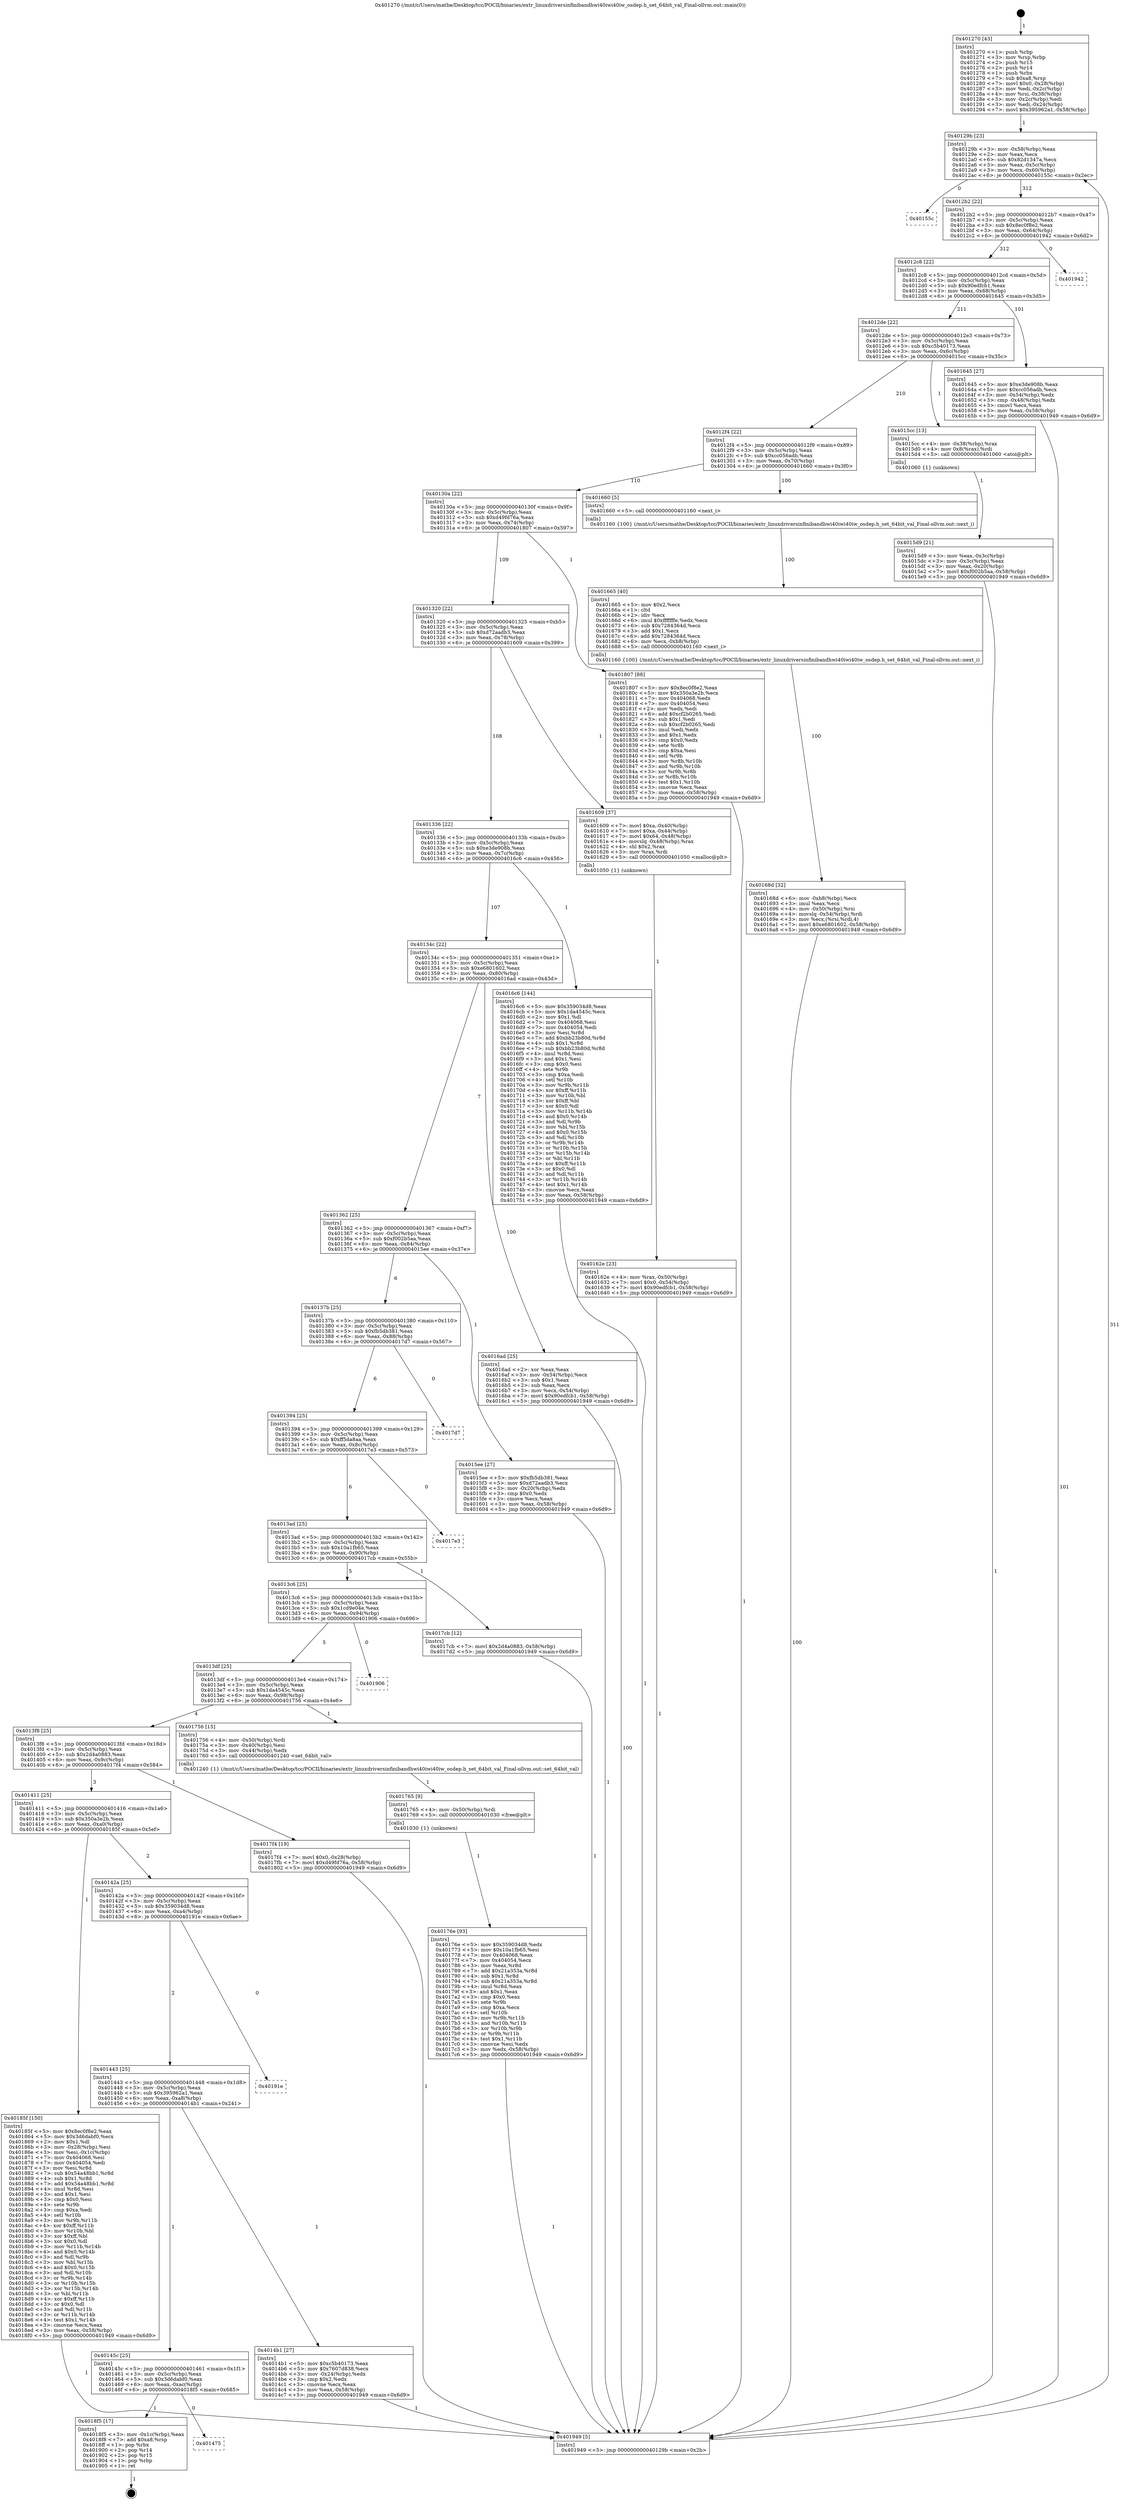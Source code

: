 digraph "0x401270" {
  label = "0x401270 (/mnt/c/Users/mathe/Desktop/tcc/POCII/binaries/extr_linuxdriversinfinibandhwi40iwi40iw_osdep.h_set_64bit_val_Final-ollvm.out::main(0))"
  labelloc = "t"
  node[shape=record]

  Entry [label="",width=0.3,height=0.3,shape=circle,fillcolor=black,style=filled]
  "0x40129b" [label="{
     0x40129b [23]\l
     | [instrs]\l
     &nbsp;&nbsp;0x40129b \<+3\>: mov -0x58(%rbp),%eax\l
     &nbsp;&nbsp;0x40129e \<+2\>: mov %eax,%ecx\l
     &nbsp;&nbsp;0x4012a0 \<+6\>: sub $0x82d1347a,%ecx\l
     &nbsp;&nbsp;0x4012a6 \<+3\>: mov %eax,-0x5c(%rbp)\l
     &nbsp;&nbsp;0x4012a9 \<+3\>: mov %ecx,-0x60(%rbp)\l
     &nbsp;&nbsp;0x4012ac \<+6\>: je 000000000040155c \<main+0x2ec\>\l
  }"]
  "0x40155c" [label="{
     0x40155c\l
  }", style=dashed]
  "0x4012b2" [label="{
     0x4012b2 [22]\l
     | [instrs]\l
     &nbsp;&nbsp;0x4012b2 \<+5\>: jmp 00000000004012b7 \<main+0x47\>\l
     &nbsp;&nbsp;0x4012b7 \<+3\>: mov -0x5c(%rbp),%eax\l
     &nbsp;&nbsp;0x4012ba \<+5\>: sub $0x8ec0f8e2,%eax\l
     &nbsp;&nbsp;0x4012bf \<+3\>: mov %eax,-0x64(%rbp)\l
     &nbsp;&nbsp;0x4012c2 \<+6\>: je 0000000000401942 \<main+0x6d2\>\l
  }"]
  Exit [label="",width=0.3,height=0.3,shape=circle,fillcolor=black,style=filled,peripheries=2]
  "0x401942" [label="{
     0x401942\l
  }", style=dashed]
  "0x4012c8" [label="{
     0x4012c8 [22]\l
     | [instrs]\l
     &nbsp;&nbsp;0x4012c8 \<+5\>: jmp 00000000004012cd \<main+0x5d\>\l
     &nbsp;&nbsp;0x4012cd \<+3\>: mov -0x5c(%rbp),%eax\l
     &nbsp;&nbsp;0x4012d0 \<+5\>: sub $0x90edfcb1,%eax\l
     &nbsp;&nbsp;0x4012d5 \<+3\>: mov %eax,-0x68(%rbp)\l
     &nbsp;&nbsp;0x4012d8 \<+6\>: je 0000000000401645 \<main+0x3d5\>\l
  }"]
  "0x401475" [label="{
     0x401475\l
  }", style=dashed]
  "0x401645" [label="{
     0x401645 [27]\l
     | [instrs]\l
     &nbsp;&nbsp;0x401645 \<+5\>: mov $0xe3de908b,%eax\l
     &nbsp;&nbsp;0x40164a \<+5\>: mov $0xcc056adb,%ecx\l
     &nbsp;&nbsp;0x40164f \<+3\>: mov -0x54(%rbp),%edx\l
     &nbsp;&nbsp;0x401652 \<+3\>: cmp -0x48(%rbp),%edx\l
     &nbsp;&nbsp;0x401655 \<+3\>: cmovl %ecx,%eax\l
     &nbsp;&nbsp;0x401658 \<+3\>: mov %eax,-0x58(%rbp)\l
     &nbsp;&nbsp;0x40165b \<+5\>: jmp 0000000000401949 \<main+0x6d9\>\l
  }"]
  "0x4012de" [label="{
     0x4012de [22]\l
     | [instrs]\l
     &nbsp;&nbsp;0x4012de \<+5\>: jmp 00000000004012e3 \<main+0x73\>\l
     &nbsp;&nbsp;0x4012e3 \<+3\>: mov -0x5c(%rbp),%eax\l
     &nbsp;&nbsp;0x4012e6 \<+5\>: sub $0xc5b40173,%eax\l
     &nbsp;&nbsp;0x4012eb \<+3\>: mov %eax,-0x6c(%rbp)\l
     &nbsp;&nbsp;0x4012ee \<+6\>: je 00000000004015cc \<main+0x35c\>\l
  }"]
  "0x4018f5" [label="{
     0x4018f5 [17]\l
     | [instrs]\l
     &nbsp;&nbsp;0x4018f5 \<+3\>: mov -0x1c(%rbp),%eax\l
     &nbsp;&nbsp;0x4018f8 \<+7\>: add $0xa8,%rsp\l
     &nbsp;&nbsp;0x4018ff \<+1\>: pop %rbx\l
     &nbsp;&nbsp;0x401900 \<+2\>: pop %r14\l
     &nbsp;&nbsp;0x401902 \<+2\>: pop %r15\l
     &nbsp;&nbsp;0x401904 \<+1\>: pop %rbp\l
     &nbsp;&nbsp;0x401905 \<+1\>: ret\l
  }"]
  "0x4015cc" [label="{
     0x4015cc [13]\l
     | [instrs]\l
     &nbsp;&nbsp;0x4015cc \<+4\>: mov -0x38(%rbp),%rax\l
     &nbsp;&nbsp;0x4015d0 \<+4\>: mov 0x8(%rax),%rdi\l
     &nbsp;&nbsp;0x4015d4 \<+5\>: call 0000000000401060 \<atoi@plt\>\l
     | [calls]\l
     &nbsp;&nbsp;0x401060 \{1\} (unknown)\l
  }"]
  "0x4012f4" [label="{
     0x4012f4 [22]\l
     | [instrs]\l
     &nbsp;&nbsp;0x4012f4 \<+5\>: jmp 00000000004012f9 \<main+0x89\>\l
     &nbsp;&nbsp;0x4012f9 \<+3\>: mov -0x5c(%rbp),%eax\l
     &nbsp;&nbsp;0x4012fc \<+5\>: sub $0xcc056adb,%eax\l
     &nbsp;&nbsp;0x401301 \<+3\>: mov %eax,-0x70(%rbp)\l
     &nbsp;&nbsp;0x401304 \<+6\>: je 0000000000401660 \<main+0x3f0\>\l
  }"]
  "0x40176e" [label="{
     0x40176e [93]\l
     | [instrs]\l
     &nbsp;&nbsp;0x40176e \<+5\>: mov $0x359034d8,%edx\l
     &nbsp;&nbsp;0x401773 \<+5\>: mov $0x10a1fb65,%esi\l
     &nbsp;&nbsp;0x401778 \<+7\>: mov 0x404068,%eax\l
     &nbsp;&nbsp;0x40177f \<+7\>: mov 0x404054,%ecx\l
     &nbsp;&nbsp;0x401786 \<+3\>: mov %eax,%r8d\l
     &nbsp;&nbsp;0x401789 \<+7\>: add $0x21a353a,%r8d\l
     &nbsp;&nbsp;0x401790 \<+4\>: sub $0x1,%r8d\l
     &nbsp;&nbsp;0x401794 \<+7\>: sub $0x21a353a,%r8d\l
     &nbsp;&nbsp;0x40179b \<+4\>: imul %r8d,%eax\l
     &nbsp;&nbsp;0x40179f \<+3\>: and $0x1,%eax\l
     &nbsp;&nbsp;0x4017a2 \<+3\>: cmp $0x0,%eax\l
     &nbsp;&nbsp;0x4017a5 \<+4\>: sete %r9b\l
     &nbsp;&nbsp;0x4017a9 \<+3\>: cmp $0xa,%ecx\l
     &nbsp;&nbsp;0x4017ac \<+4\>: setl %r10b\l
     &nbsp;&nbsp;0x4017b0 \<+3\>: mov %r9b,%r11b\l
     &nbsp;&nbsp;0x4017b3 \<+3\>: and %r10b,%r11b\l
     &nbsp;&nbsp;0x4017b6 \<+3\>: xor %r10b,%r9b\l
     &nbsp;&nbsp;0x4017b9 \<+3\>: or %r9b,%r11b\l
     &nbsp;&nbsp;0x4017bc \<+4\>: test $0x1,%r11b\l
     &nbsp;&nbsp;0x4017c0 \<+3\>: cmovne %esi,%edx\l
     &nbsp;&nbsp;0x4017c3 \<+3\>: mov %edx,-0x58(%rbp)\l
     &nbsp;&nbsp;0x4017c6 \<+5\>: jmp 0000000000401949 \<main+0x6d9\>\l
  }"]
  "0x401660" [label="{
     0x401660 [5]\l
     | [instrs]\l
     &nbsp;&nbsp;0x401660 \<+5\>: call 0000000000401160 \<next_i\>\l
     | [calls]\l
     &nbsp;&nbsp;0x401160 \{100\} (/mnt/c/Users/mathe/Desktop/tcc/POCII/binaries/extr_linuxdriversinfinibandhwi40iwi40iw_osdep.h_set_64bit_val_Final-ollvm.out::next_i)\l
  }"]
  "0x40130a" [label="{
     0x40130a [22]\l
     | [instrs]\l
     &nbsp;&nbsp;0x40130a \<+5\>: jmp 000000000040130f \<main+0x9f\>\l
     &nbsp;&nbsp;0x40130f \<+3\>: mov -0x5c(%rbp),%eax\l
     &nbsp;&nbsp;0x401312 \<+5\>: sub $0xd49fd76a,%eax\l
     &nbsp;&nbsp;0x401317 \<+3\>: mov %eax,-0x74(%rbp)\l
     &nbsp;&nbsp;0x40131a \<+6\>: je 0000000000401807 \<main+0x597\>\l
  }"]
  "0x401765" [label="{
     0x401765 [9]\l
     | [instrs]\l
     &nbsp;&nbsp;0x401765 \<+4\>: mov -0x50(%rbp),%rdi\l
     &nbsp;&nbsp;0x401769 \<+5\>: call 0000000000401030 \<free@plt\>\l
     | [calls]\l
     &nbsp;&nbsp;0x401030 \{1\} (unknown)\l
  }"]
  "0x401807" [label="{
     0x401807 [88]\l
     | [instrs]\l
     &nbsp;&nbsp;0x401807 \<+5\>: mov $0x8ec0f8e2,%eax\l
     &nbsp;&nbsp;0x40180c \<+5\>: mov $0x350a3e2b,%ecx\l
     &nbsp;&nbsp;0x401811 \<+7\>: mov 0x404068,%edx\l
     &nbsp;&nbsp;0x401818 \<+7\>: mov 0x404054,%esi\l
     &nbsp;&nbsp;0x40181f \<+2\>: mov %edx,%edi\l
     &nbsp;&nbsp;0x401821 \<+6\>: add $0xcf2b0265,%edi\l
     &nbsp;&nbsp;0x401827 \<+3\>: sub $0x1,%edi\l
     &nbsp;&nbsp;0x40182a \<+6\>: sub $0xcf2b0265,%edi\l
     &nbsp;&nbsp;0x401830 \<+3\>: imul %edi,%edx\l
     &nbsp;&nbsp;0x401833 \<+3\>: and $0x1,%edx\l
     &nbsp;&nbsp;0x401836 \<+3\>: cmp $0x0,%edx\l
     &nbsp;&nbsp;0x401839 \<+4\>: sete %r8b\l
     &nbsp;&nbsp;0x40183d \<+3\>: cmp $0xa,%esi\l
     &nbsp;&nbsp;0x401840 \<+4\>: setl %r9b\l
     &nbsp;&nbsp;0x401844 \<+3\>: mov %r8b,%r10b\l
     &nbsp;&nbsp;0x401847 \<+3\>: and %r9b,%r10b\l
     &nbsp;&nbsp;0x40184a \<+3\>: xor %r9b,%r8b\l
     &nbsp;&nbsp;0x40184d \<+3\>: or %r8b,%r10b\l
     &nbsp;&nbsp;0x401850 \<+4\>: test $0x1,%r10b\l
     &nbsp;&nbsp;0x401854 \<+3\>: cmovne %ecx,%eax\l
     &nbsp;&nbsp;0x401857 \<+3\>: mov %eax,-0x58(%rbp)\l
     &nbsp;&nbsp;0x40185a \<+5\>: jmp 0000000000401949 \<main+0x6d9\>\l
  }"]
  "0x401320" [label="{
     0x401320 [22]\l
     | [instrs]\l
     &nbsp;&nbsp;0x401320 \<+5\>: jmp 0000000000401325 \<main+0xb5\>\l
     &nbsp;&nbsp;0x401325 \<+3\>: mov -0x5c(%rbp),%eax\l
     &nbsp;&nbsp;0x401328 \<+5\>: sub $0xd72aadb3,%eax\l
     &nbsp;&nbsp;0x40132d \<+3\>: mov %eax,-0x78(%rbp)\l
     &nbsp;&nbsp;0x401330 \<+6\>: je 0000000000401609 \<main+0x399\>\l
  }"]
  "0x40168d" [label="{
     0x40168d [32]\l
     | [instrs]\l
     &nbsp;&nbsp;0x40168d \<+6\>: mov -0xb8(%rbp),%ecx\l
     &nbsp;&nbsp;0x401693 \<+3\>: imul %eax,%ecx\l
     &nbsp;&nbsp;0x401696 \<+4\>: mov -0x50(%rbp),%rsi\l
     &nbsp;&nbsp;0x40169a \<+4\>: movslq -0x54(%rbp),%rdi\l
     &nbsp;&nbsp;0x40169e \<+3\>: mov %ecx,(%rsi,%rdi,4)\l
     &nbsp;&nbsp;0x4016a1 \<+7\>: movl $0xe6801602,-0x58(%rbp)\l
     &nbsp;&nbsp;0x4016a8 \<+5\>: jmp 0000000000401949 \<main+0x6d9\>\l
  }"]
  "0x401609" [label="{
     0x401609 [37]\l
     | [instrs]\l
     &nbsp;&nbsp;0x401609 \<+7\>: movl $0xa,-0x40(%rbp)\l
     &nbsp;&nbsp;0x401610 \<+7\>: movl $0xa,-0x44(%rbp)\l
     &nbsp;&nbsp;0x401617 \<+7\>: movl $0x64,-0x48(%rbp)\l
     &nbsp;&nbsp;0x40161e \<+4\>: movslq -0x48(%rbp),%rax\l
     &nbsp;&nbsp;0x401622 \<+4\>: shl $0x2,%rax\l
     &nbsp;&nbsp;0x401626 \<+3\>: mov %rax,%rdi\l
     &nbsp;&nbsp;0x401629 \<+5\>: call 0000000000401050 \<malloc@plt\>\l
     | [calls]\l
     &nbsp;&nbsp;0x401050 \{1\} (unknown)\l
  }"]
  "0x401336" [label="{
     0x401336 [22]\l
     | [instrs]\l
     &nbsp;&nbsp;0x401336 \<+5\>: jmp 000000000040133b \<main+0xcb\>\l
     &nbsp;&nbsp;0x40133b \<+3\>: mov -0x5c(%rbp),%eax\l
     &nbsp;&nbsp;0x40133e \<+5\>: sub $0xe3de908b,%eax\l
     &nbsp;&nbsp;0x401343 \<+3\>: mov %eax,-0x7c(%rbp)\l
     &nbsp;&nbsp;0x401346 \<+6\>: je 00000000004016c6 \<main+0x456\>\l
  }"]
  "0x401665" [label="{
     0x401665 [40]\l
     | [instrs]\l
     &nbsp;&nbsp;0x401665 \<+5\>: mov $0x2,%ecx\l
     &nbsp;&nbsp;0x40166a \<+1\>: cltd\l
     &nbsp;&nbsp;0x40166b \<+2\>: idiv %ecx\l
     &nbsp;&nbsp;0x40166d \<+6\>: imul $0xfffffffe,%edx,%ecx\l
     &nbsp;&nbsp;0x401673 \<+6\>: sub $0x7284364d,%ecx\l
     &nbsp;&nbsp;0x401679 \<+3\>: add $0x1,%ecx\l
     &nbsp;&nbsp;0x40167c \<+6\>: add $0x7284364d,%ecx\l
     &nbsp;&nbsp;0x401682 \<+6\>: mov %ecx,-0xb8(%rbp)\l
     &nbsp;&nbsp;0x401688 \<+5\>: call 0000000000401160 \<next_i\>\l
     | [calls]\l
     &nbsp;&nbsp;0x401160 \{100\} (/mnt/c/Users/mathe/Desktop/tcc/POCII/binaries/extr_linuxdriversinfinibandhwi40iwi40iw_osdep.h_set_64bit_val_Final-ollvm.out::next_i)\l
  }"]
  "0x4016c6" [label="{
     0x4016c6 [144]\l
     | [instrs]\l
     &nbsp;&nbsp;0x4016c6 \<+5\>: mov $0x359034d8,%eax\l
     &nbsp;&nbsp;0x4016cb \<+5\>: mov $0x1da4545c,%ecx\l
     &nbsp;&nbsp;0x4016d0 \<+2\>: mov $0x1,%dl\l
     &nbsp;&nbsp;0x4016d2 \<+7\>: mov 0x404068,%esi\l
     &nbsp;&nbsp;0x4016d9 \<+7\>: mov 0x404054,%edi\l
     &nbsp;&nbsp;0x4016e0 \<+3\>: mov %esi,%r8d\l
     &nbsp;&nbsp;0x4016e3 \<+7\>: add $0xbb23b80d,%r8d\l
     &nbsp;&nbsp;0x4016ea \<+4\>: sub $0x1,%r8d\l
     &nbsp;&nbsp;0x4016ee \<+7\>: sub $0xbb23b80d,%r8d\l
     &nbsp;&nbsp;0x4016f5 \<+4\>: imul %r8d,%esi\l
     &nbsp;&nbsp;0x4016f9 \<+3\>: and $0x1,%esi\l
     &nbsp;&nbsp;0x4016fc \<+3\>: cmp $0x0,%esi\l
     &nbsp;&nbsp;0x4016ff \<+4\>: sete %r9b\l
     &nbsp;&nbsp;0x401703 \<+3\>: cmp $0xa,%edi\l
     &nbsp;&nbsp;0x401706 \<+4\>: setl %r10b\l
     &nbsp;&nbsp;0x40170a \<+3\>: mov %r9b,%r11b\l
     &nbsp;&nbsp;0x40170d \<+4\>: xor $0xff,%r11b\l
     &nbsp;&nbsp;0x401711 \<+3\>: mov %r10b,%bl\l
     &nbsp;&nbsp;0x401714 \<+3\>: xor $0xff,%bl\l
     &nbsp;&nbsp;0x401717 \<+3\>: xor $0x0,%dl\l
     &nbsp;&nbsp;0x40171a \<+3\>: mov %r11b,%r14b\l
     &nbsp;&nbsp;0x40171d \<+4\>: and $0x0,%r14b\l
     &nbsp;&nbsp;0x401721 \<+3\>: and %dl,%r9b\l
     &nbsp;&nbsp;0x401724 \<+3\>: mov %bl,%r15b\l
     &nbsp;&nbsp;0x401727 \<+4\>: and $0x0,%r15b\l
     &nbsp;&nbsp;0x40172b \<+3\>: and %dl,%r10b\l
     &nbsp;&nbsp;0x40172e \<+3\>: or %r9b,%r14b\l
     &nbsp;&nbsp;0x401731 \<+3\>: or %r10b,%r15b\l
     &nbsp;&nbsp;0x401734 \<+3\>: xor %r15b,%r14b\l
     &nbsp;&nbsp;0x401737 \<+3\>: or %bl,%r11b\l
     &nbsp;&nbsp;0x40173a \<+4\>: xor $0xff,%r11b\l
     &nbsp;&nbsp;0x40173e \<+3\>: or $0x0,%dl\l
     &nbsp;&nbsp;0x401741 \<+3\>: and %dl,%r11b\l
     &nbsp;&nbsp;0x401744 \<+3\>: or %r11b,%r14b\l
     &nbsp;&nbsp;0x401747 \<+4\>: test $0x1,%r14b\l
     &nbsp;&nbsp;0x40174b \<+3\>: cmovne %ecx,%eax\l
     &nbsp;&nbsp;0x40174e \<+3\>: mov %eax,-0x58(%rbp)\l
     &nbsp;&nbsp;0x401751 \<+5\>: jmp 0000000000401949 \<main+0x6d9\>\l
  }"]
  "0x40134c" [label="{
     0x40134c [22]\l
     | [instrs]\l
     &nbsp;&nbsp;0x40134c \<+5\>: jmp 0000000000401351 \<main+0xe1\>\l
     &nbsp;&nbsp;0x401351 \<+3\>: mov -0x5c(%rbp),%eax\l
     &nbsp;&nbsp;0x401354 \<+5\>: sub $0xe6801602,%eax\l
     &nbsp;&nbsp;0x401359 \<+3\>: mov %eax,-0x80(%rbp)\l
     &nbsp;&nbsp;0x40135c \<+6\>: je 00000000004016ad \<main+0x43d\>\l
  }"]
  "0x40162e" [label="{
     0x40162e [23]\l
     | [instrs]\l
     &nbsp;&nbsp;0x40162e \<+4\>: mov %rax,-0x50(%rbp)\l
     &nbsp;&nbsp;0x401632 \<+7\>: movl $0x0,-0x54(%rbp)\l
     &nbsp;&nbsp;0x401639 \<+7\>: movl $0x90edfcb1,-0x58(%rbp)\l
     &nbsp;&nbsp;0x401640 \<+5\>: jmp 0000000000401949 \<main+0x6d9\>\l
  }"]
  "0x4016ad" [label="{
     0x4016ad [25]\l
     | [instrs]\l
     &nbsp;&nbsp;0x4016ad \<+2\>: xor %eax,%eax\l
     &nbsp;&nbsp;0x4016af \<+3\>: mov -0x54(%rbp),%ecx\l
     &nbsp;&nbsp;0x4016b2 \<+3\>: sub $0x1,%eax\l
     &nbsp;&nbsp;0x4016b5 \<+2\>: sub %eax,%ecx\l
     &nbsp;&nbsp;0x4016b7 \<+3\>: mov %ecx,-0x54(%rbp)\l
     &nbsp;&nbsp;0x4016ba \<+7\>: movl $0x90edfcb1,-0x58(%rbp)\l
     &nbsp;&nbsp;0x4016c1 \<+5\>: jmp 0000000000401949 \<main+0x6d9\>\l
  }"]
  "0x401362" [label="{
     0x401362 [25]\l
     | [instrs]\l
     &nbsp;&nbsp;0x401362 \<+5\>: jmp 0000000000401367 \<main+0xf7\>\l
     &nbsp;&nbsp;0x401367 \<+3\>: mov -0x5c(%rbp),%eax\l
     &nbsp;&nbsp;0x40136a \<+5\>: sub $0xf002b5aa,%eax\l
     &nbsp;&nbsp;0x40136f \<+6\>: mov %eax,-0x84(%rbp)\l
     &nbsp;&nbsp;0x401375 \<+6\>: je 00000000004015ee \<main+0x37e\>\l
  }"]
  "0x4015d9" [label="{
     0x4015d9 [21]\l
     | [instrs]\l
     &nbsp;&nbsp;0x4015d9 \<+3\>: mov %eax,-0x3c(%rbp)\l
     &nbsp;&nbsp;0x4015dc \<+3\>: mov -0x3c(%rbp),%eax\l
     &nbsp;&nbsp;0x4015df \<+3\>: mov %eax,-0x20(%rbp)\l
     &nbsp;&nbsp;0x4015e2 \<+7\>: movl $0xf002b5aa,-0x58(%rbp)\l
     &nbsp;&nbsp;0x4015e9 \<+5\>: jmp 0000000000401949 \<main+0x6d9\>\l
  }"]
  "0x4015ee" [label="{
     0x4015ee [27]\l
     | [instrs]\l
     &nbsp;&nbsp;0x4015ee \<+5\>: mov $0xfb5db381,%eax\l
     &nbsp;&nbsp;0x4015f3 \<+5\>: mov $0xd72aadb3,%ecx\l
     &nbsp;&nbsp;0x4015f8 \<+3\>: mov -0x20(%rbp),%edx\l
     &nbsp;&nbsp;0x4015fb \<+3\>: cmp $0x0,%edx\l
     &nbsp;&nbsp;0x4015fe \<+3\>: cmove %ecx,%eax\l
     &nbsp;&nbsp;0x401601 \<+3\>: mov %eax,-0x58(%rbp)\l
     &nbsp;&nbsp;0x401604 \<+5\>: jmp 0000000000401949 \<main+0x6d9\>\l
  }"]
  "0x40137b" [label="{
     0x40137b [25]\l
     | [instrs]\l
     &nbsp;&nbsp;0x40137b \<+5\>: jmp 0000000000401380 \<main+0x110\>\l
     &nbsp;&nbsp;0x401380 \<+3\>: mov -0x5c(%rbp),%eax\l
     &nbsp;&nbsp;0x401383 \<+5\>: sub $0xfb5db381,%eax\l
     &nbsp;&nbsp;0x401388 \<+6\>: mov %eax,-0x88(%rbp)\l
     &nbsp;&nbsp;0x40138e \<+6\>: je 00000000004017d7 \<main+0x567\>\l
  }"]
  "0x401270" [label="{
     0x401270 [43]\l
     | [instrs]\l
     &nbsp;&nbsp;0x401270 \<+1\>: push %rbp\l
     &nbsp;&nbsp;0x401271 \<+3\>: mov %rsp,%rbp\l
     &nbsp;&nbsp;0x401274 \<+2\>: push %r15\l
     &nbsp;&nbsp;0x401276 \<+2\>: push %r14\l
     &nbsp;&nbsp;0x401278 \<+1\>: push %rbx\l
     &nbsp;&nbsp;0x401279 \<+7\>: sub $0xa8,%rsp\l
     &nbsp;&nbsp;0x401280 \<+7\>: movl $0x0,-0x28(%rbp)\l
     &nbsp;&nbsp;0x401287 \<+3\>: mov %edi,-0x2c(%rbp)\l
     &nbsp;&nbsp;0x40128a \<+4\>: mov %rsi,-0x38(%rbp)\l
     &nbsp;&nbsp;0x40128e \<+3\>: mov -0x2c(%rbp),%edi\l
     &nbsp;&nbsp;0x401291 \<+3\>: mov %edi,-0x24(%rbp)\l
     &nbsp;&nbsp;0x401294 \<+7\>: movl $0x395962a1,-0x58(%rbp)\l
  }"]
  "0x4017d7" [label="{
     0x4017d7\l
  }", style=dashed]
  "0x401394" [label="{
     0x401394 [25]\l
     | [instrs]\l
     &nbsp;&nbsp;0x401394 \<+5\>: jmp 0000000000401399 \<main+0x129\>\l
     &nbsp;&nbsp;0x401399 \<+3\>: mov -0x5c(%rbp),%eax\l
     &nbsp;&nbsp;0x40139c \<+5\>: sub $0xff5da8aa,%eax\l
     &nbsp;&nbsp;0x4013a1 \<+6\>: mov %eax,-0x8c(%rbp)\l
     &nbsp;&nbsp;0x4013a7 \<+6\>: je 00000000004017e3 \<main+0x573\>\l
  }"]
  "0x401949" [label="{
     0x401949 [5]\l
     | [instrs]\l
     &nbsp;&nbsp;0x401949 \<+5\>: jmp 000000000040129b \<main+0x2b\>\l
  }"]
  "0x4017e3" [label="{
     0x4017e3\l
  }", style=dashed]
  "0x4013ad" [label="{
     0x4013ad [25]\l
     | [instrs]\l
     &nbsp;&nbsp;0x4013ad \<+5\>: jmp 00000000004013b2 \<main+0x142\>\l
     &nbsp;&nbsp;0x4013b2 \<+3\>: mov -0x5c(%rbp),%eax\l
     &nbsp;&nbsp;0x4013b5 \<+5\>: sub $0x10a1fb65,%eax\l
     &nbsp;&nbsp;0x4013ba \<+6\>: mov %eax,-0x90(%rbp)\l
     &nbsp;&nbsp;0x4013c0 \<+6\>: je 00000000004017cb \<main+0x55b\>\l
  }"]
  "0x40145c" [label="{
     0x40145c [25]\l
     | [instrs]\l
     &nbsp;&nbsp;0x40145c \<+5\>: jmp 0000000000401461 \<main+0x1f1\>\l
     &nbsp;&nbsp;0x401461 \<+3\>: mov -0x5c(%rbp),%eax\l
     &nbsp;&nbsp;0x401464 \<+5\>: sub $0x3d6dabf0,%eax\l
     &nbsp;&nbsp;0x401469 \<+6\>: mov %eax,-0xac(%rbp)\l
     &nbsp;&nbsp;0x40146f \<+6\>: je 00000000004018f5 \<main+0x685\>\l
  }"]
  "0x4017cb" [label="{
     0x4017cb [12]\l
     | [instrs]\l
     &nbsp;&nbsp;0x4017cb \<+7\>: movl $0x2d4a0883,-0x58(%rbp)\l
     &nbsp;&nbsp;0x4017d2 \<+5\>: jmp 0000000000401949 \<main+0x6d9\>\l
  }"]
  "0x4013c6" [label="{
     0x4013c6 [25]\l
     | [instrs]\l
     &nbsp;&nbsp;0x4013c6 \<+5\>: jmp 00000000004013cb \<main+0x15b\>\l
     &nbsp;&nbsp;0x4013cb \<+3\>: mov -0x5c(%rbp),%eax\l
     &nbsp;&nbsp;0x4013ce \<+5\>: sub $0x1cd9e04e,%eax\l
     &nbsp;&nbsp;0x4013d3 \<+6\>: mov %eax,-0x94(%rbp)\l
     &nbsp;&nbsp;0x4013d9 \<+6\>: je 0000000000401906 \<main+0x696\>\l
  }"]
  "0x4014b1" [label="{
     0x4014b1 [27]\l
     | [instrs]\l
     &nbsp;&nbsp;0x4014b1 \<+5\>: mov $0xc5b40173,%eax\l
     &nbsp;&nbsp;0x4014b6 \<+5\>: mov $0x7607d838,%ecx\l
     &nbsp;&nbsp;0x4014bb \<+3\>: mov -0x24(%rbp),%edx\l
     &nbsp;&nbsp;0x4014be \<+3\>: cmp $0x2,%edx\l
     &nbsp;&nbsp;0x4014c1 \<+3\>: cmovne %ecx,%eax\l
     &nbsp;&nbsp;0x4014c4 \<+3\>: mov %eax,-0x58(%rbp)\l
     &nbsp;&nbsp;0x4014c7 \<+5\>: jmp 0000000000401949 \<main+0x6d9\>\l
  }"]
  "0x401906" [label="{
     0x401906\l
  }", style=dashed]
  "0x4013df" [label="{
     0x4013df [25]\l
     | [instrs]\l
     &nbsp;&nbsp;0x4013df \<+5\>: jmp 00000000004013e4 \<main+0x174\>\l
     &nbsp;&nbsp;0x4013e4 \<+3\>: mov -0x5c(%rbp),%eax\l
     &nbsp;&nbsp;0x4013e7 \<+5\>: sub $0x1da4545c,%eax\l
     &nbsp;&nbsp;0x4013ec \<+6\>: mov %eax,-0x98(%rbp)\l
     &nbsp;&nbsp;0x4013f2 \<+6\>: je 0000000000401756 \<main+0x4e6\>\l
  }"]
  "0x401443" [label="{
     0x401443 [25]\l
     | [instrs]\l
     &nbsp;&nbsp;0x401443 \<+5\>: jmp 0000000000401448 \<main+0x1d8\>\l
     &nbsp;&nbsp;0x401448 \<+3\>: mov -0x5c(%rbp),%eax\l
     &nbsp;&nbsp;0x40144b \<+5\>: sub $0x395962a1,%eax\l
     &nbsp;&nbsp;0x401450 \<+6\>: mov %eax,-0xa8(%rbp)\l
     &nbsp;&nbsp;0x401456 \<+6\>: je 00000000004014b1 \<main+0x241\>\l
  }"]
  "0x401756" [label="{
     0x401756 [15]\l
     | [instrs]\l
     &nbsp;&nbsp;0x401756 \<+4\>: mov -0x50(%rbp),%rdi\l
     &nbsp;&nbsp;0x40175a \<+3\>: mov -0x40(%rbp),%esi\l
     &nbsp;&nbsp;0x40175d \<+3\>: mov -0x44(%rbp),%edx\l
     &nbsp;&nbsp;0x401760 \<+5\>: call 0000000000401240 \<set_64bit_val\>\l
     | [calls]\l
     &nbsp;&nbsp;0x401240 \{1\} (/mnt/c/Users/mathe/Desktop/tcc/POCII/binaries/extr_linuxdriversinfinibandhwi40iwi40iw_osdep.h_set_64bit_val_Final-ollvm.out::set_64bit_val)\l
  }"]
  "0x4013f8" [label="{
     0x4013f8 [25]\l
     | [instrs]\l
     &nbsp;&nbsp;0x4013f8 \<+5\>: jmp 00000000004013fd \<main+0x18d\>\l
     &nbsp;&nbsp;0x4013fd \<+3\>: mov -0x5c(%rbp),%eax\l
     &nbsp;&nbsp;0x401400 \<+5\>: sub $0x2d4a0883,%eax\l
     &nbsp;&nbsp;0x401405 \<+6\>: mov %eax,-0x9c(%rbp)\l
     &nbsp;&nbsp;0x40140b \<+6\>: je 00000000004017f4 \<main+0x584\>\l
  }"]
  "0x40191e" [label="{
     0x40191e\l
  }", style=dashed]
  "0x4017f4" [label="{
     0x4017f4 [19]\l
     | [instrs]\l
     &nbsp;&nbsp;0x4017f4 \<+7\>: movl $0x0,-0x28(%rbp)\l
     &nbsp;&nbsp;0x4017fb \<+7\>: movl $0xd49fd76a,-0x58(%rbp)\l
     &nbsp;&nbsp;0x401802 \<+5\>: jmp 0000000000401949 \<main+0x6d9\>\l
  }"]
  "0x401411" [label="{
     0x401411 [25]\l
     | [instrs]\l
     &nbsp;&nbsp;0x401411 \<+5\>: jmp 0000000000401416 \<main+0x1a6\>\l
     &nbsp;&nbsp;0x401416 \<+3\>: mov -0x5c(%rbp),%eax\l
     &nbsp;&nbsp;0x401419 \<+5\>: sub $0x350a3e2b,%eax\l
     &nbsp;&nbsp;0x40141e \<+6\>: mov %eax,-0xa0(%rbp)\l
     &nbsp;&nbsp;0x401424 \<+6\>: je 000000000040185f \<main+0x5ef\>\l
  }"]
  "0x40142a" [label="{
     0x40142a [25]\l
     | [instrs]\l
     &nbsp;&nbsp;0x40142a \<+5\>: jmp 000000000040142f \<main+0x1bf\>\l
     &nbsp;&nbsp;0x40142f \<+3\>: mov -0x5c(%rbp),%eax\l
     &nbsp;&nbsp;0x401432 \<+5\>: sub $0x359034d8,%eax\l
     &nbsp;&nbsp;0x401437 \<+6\>: mov %eax,-0xa4(%rbp)\l
     &nbsp;&nbsp;0x40143d \<+6\>: je 000000000040191e \<main+0x6ae\>\l
  }"]
  "0x40185f" [label="{
     0x40185f [150]\l
     | [instrs]\l
     &nbsp;&nbsp;0x40185f \<+5\>: mov $0x8ec0f8e2,%eax\l
     &nbsp;&nbsp;0x401864 \<+5\>: mov $0x3d6dabf0,%ecx\l
     &nbsp;&nbsp;0x401869 \<+2\>: mov $0x1,%dl\l
     &nbsp;&nbsp;0x40186b \<+3\>: mov -0x28(%rbp),%esi\l
     &nbsp;&nbsp;0x40186e \<+3\>: mov %esi,-0x1c(%rbp)\l
     &nbsp;&nbsp;0x401871 \<+7\>: mov 0x404068,%esi\l
     &nbsp;&nbsp;0x401878 \<+7\>: mov 0x404054,%edi\l
     &nbsp;&nbsp;0x40187f \<+3\>: mov %esi,%r8d\l
     &nbsp;&nbsp;0x401882 \<+7\>: sub $0x54a48bb1,%r8d\l
     &nbsp;&nbsp;0x401889 \<+4\>: sub $0x1,%r8d\l
     &nbsp;&nbsp;0x40188d \<+7\>: add $0x54a48bb1,%r8d\l
     &nbsp;&nbsp;0x401894 \<+4\>: imul %r8d,%esi\l
     &nbsp;&nbsp;0x401898 \<+3\>: and $0x1,%esi\l
     &nbsp;&nbsp;0x40189b \<+3\>: cmp $0x0,%esi\l
     &nbsp;&nbsp;0x40189e \<+4\>: sete %r9b\l
     &nbsp;&nbsp;0x4018a2 \<+3\>: cmp $0xa,%edi\l
     &nbsp;&nbsp;0x4018a5 \<+4\>: setl %r10b\l
     &nbsp;&nbsp;0x4018a9 \<+3\>: mov %r9b,%r11b\l
     &nbsp;&nbsp;0x4018ac \<+4\>: xor $0xff,%r11b\l
     &nbsp;&nbsp;0x4018b0 \<+3\>: mov %r10b,%bl\l
     &nbsp;&nbsp;0x4018b3 \<+3\>: xor $0xff,%bl\l
     &nbsp;&nbsp;0x4018b6 \<+3\>: xor $0x0,%dl\l
     &nbsp;&nbsp;0x4018b9 \<+3\>: mov %r11b,%r14b\l
     &nbsp;&nbsp;0x4018bc \<+4\>: and $0x0,%r14b\l
     &nbsp;&nbsp;0x4018c0 \<+3\>: and %dl,%r9b\l
     &nbsp;&nbsp;0x4018c3 \<+3\>: mov %bl,%r15b\l
     &nbsp;&nbsp;0x4018c6 \<+4\>: and $0x0,%r15b\l
     &nbsp;&nbsp;0x4018ca \<+3\>: and %dl,%r10b\l
     &nbsp;&nbsp;0x4018cd \<+3\>: or %r9b,%r14b\l
     &nbsp;&nbsp;0x4018d0 \<+3\>: or %r10b,%r15b\l
     &nbsp;&nbsp;0x4018d3 \<+3\>: xor %r15b,%r14b\l
     &nbsp;&nbsp;0x4018d6 \<+3\>: or %bl,%r11b\l
     &nbsp;&nbsp;0x4018d9 \<+4\>: xor $0xff,%r11b\l
     &nbsp;&nbsp;0x4018dd \<+3\>: or $0x0,%dl\l
     &nbsp;&nbsp;0x4018e0 \<+3\>: and %dl,%r11b\l
     &nbsp;&nbsp;0x4018e3 \<+3\>: or %r11b,%r14b\l
     &nbsp;&nbsp;0x4018e6 \<+4\>: test $0x1,%r14b\l
     &nbsp;&nbsp;0x4018ea \<+3\>: cmovne %ecx,%eax\l
     &nbsp;&nbsp;0x4018ed \<+3\>: mov %eax,-0x58(%rbp)\l
     &nbsp;&nbsp;0x4018f0 \<+5\>: jmp 0000000000401949 \<main+0x6d9\>\l
  }"]
  Entry -> "0x401270" [label=" 1"]
  "0x40129b" -> "0x40155c" [label=" 0"]
  "0x40129b" -> "0x4012b2" [label=" 312"]
  "0x4018f5" -> Exit [label=" 1"]
  "0x4012b2" -> "0x401942" [label=" 0"]
  "0x4012b2" -> "0x4012c8" [label=" 312"]
  "0x40145c" -> "0x401475" [label=" 0"]
  "0x4012c8" -> "0x401645" [label=" 101"]
  "0x4012c8" -> "0x4012de" [label=" 211"]
  "0x40145c" -> "0x4018f5" [label=" 1"]
  "0x4012de" -> "0x4015cc" [label=" 1"]
  "0x4012de" -> "0x4012f4" [label=" 210"]
  "0x40185f" -> "0x401949" [label=" 1"]
  "0x4012f4" -> "0x401660" [label=" 100"]
  "0x4012f4" -> "0x40130a" [label=" 110"]
  "0x401807" -> "0x401949" [label=" 1"]
  "0x40130a" -> "0x401807" [label=" 1"]
  "0x40130a" -> "0x401320" [label=" 109"]
  "0x4017f4" -> "0x401949" [label=" 1"]
  "0x401320" -> "0x401609" [label=" 1"]
  "0x401320" -> "0x401336" [label=" 108"]
  "0x4017cb" -> "0x401949" [label=" 1"]
  "0x401336" -> "0x4016c6" [label=" 1"]
  "0x401336" -> "0x40134c" [label=" 107"]
  "0x40176e" -> "0x401949" [label=" 1"]
  "0x40134c" -> "0x4016ad" [label=" 100"]
  "0x40134c" -> "0x401362" [label=" 7"]
  "0x401765" -> "0x40176e" [label=" 1"]
  "0x401362" -> "0x4015ee" [label=" 1"]
  "0x401362" -> "0x40137b" [label=" 6"]
  "0x401756" -> "0x401765" [label=" 1"]
  "0x40137b" -> "0x4017d7" [label=" 0"]
  "0x40137b" -> "0x401394" [label=" 6"]
  "0x4016c6" -> "0x401949" [label=" 1"]
  "0x401394" -> "0x4017e3" [label=" 0"]
  "0x401394" -> "0x4013ad" [label=" 6"]
  "0x4016ad" -> "0x401949" [label=" 100"]
  "0x4013ad" -> "0x4017cb" [label=" 1"]
  "0x4013ad" -> "0x4013c6" [label=" 5"]
  "0x40168d" -> "0x401949" [label=" 100"]
  "0x4013c6" -> "0x401906" [label=" 0"]
  "0x4013c6" -> "0x4013df" [label=" 5"]
  "0x401665" -> "0x40168d" [label=" 100"]
  "0x4013df" -> "0x401756" [label=" 1"]
  "0x4013df" -> "0x4013f8" [label=" 4"]
  "0x401645" -> "0x401949" [label=" 101"]
  "0x4013f8" -> "0x4017f4" [label=" 1"]
  "0x4013f8" -> "0x401411" [label=" 3"]
  "0x40162e" -> "0x401949" [label=" 1"]
  "0x401411" -> "0x40185f" [label=" 1"]
  "0x401411" -> "0x40142a" [label=" 2"]
  "0x401609" -> "0x40162e" [label=" 1"]
  "0x40142a" -> "0x40191e" [label=" 0"]
  "0x40142a" -> "0x401443" [label=" 2"]
  "0x401660" -> "0x401665" [label=" 100"]
  "0x401443" -> "0x4014b1" [label=" 1"]
  "0x401443" -> "0x40145c" [label=" 1"]
  "0x4014b1" -> "0x401949" [label=" 1"]
  "0x401270" -> "0x40129b" [label=" 1"]
  "0x401949" -> "0x40129b" [label=" 311"]
  "0x4015cc" -> "0x4015d9" [label=" 1"]
  "0x4015d9" -> "0x401949" [label=" 1"]
  "0x4015ee" -> "0x401949" [label=" 1"]
}

